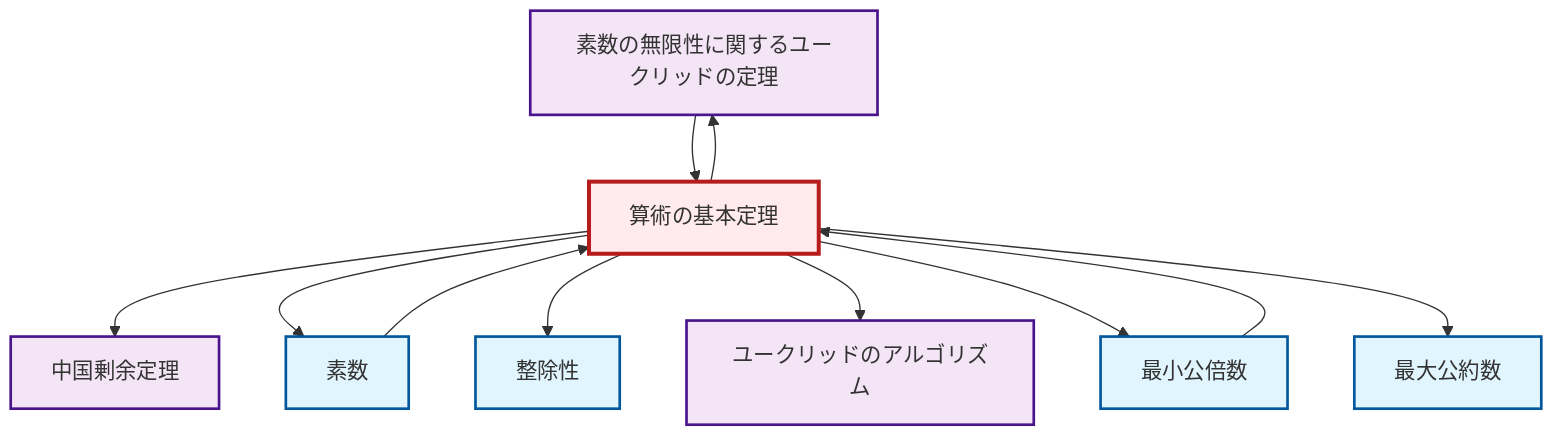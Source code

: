 graph TD
    classDef definition fill:#e1f5fe,stroke:#01579b,stroke-width:2px
    classDef theorem fill:#f3e5f5,stroke:#4a148c,stroke-width:2px
    classDef axiom fill:#fff3e0,stroke:#e65100,stroke-width:2px
    classDef example fill:#e8f5e9,stroke:#1b5e20,stroke-width:2px
    classDef current fill:#ffebee,stroke:#b71c1c,stroke-width:3px
    thm-euclid-infinitude-primes["素数の無限性に関するユークリッドの定理"]:::theorem
    def-prime["素数"]:::definition
    def-lcm["最小公倍数"]:::definition
    thm-euclidean-algorithm["ユークリッドのアルゴリズム"]:::theorem
    thm-fundamental-arithmetic["算術の基本定理"]:::theorem
    def-divisibility["整除性"]:::definition
    thm-chinese-remainder["中国剰余定理"]:::theorem
    def-gcd["最大公約数"]:::definition
    thm-fundamental-arithmetic --> thm-chinese-remainder
    thm-fundamental-arithmetic --> thm-euclid-infinitude-primes
    thm-euclid-infinitude-primes --> thm-fundamental-arithmetic
    thm-fundamental-arithmetic --> def-prime
    thm-fundamental-arithmetic --> def-divisibility
    thm-fundamental-arithmetic --> thm-euclidean-algorithm
    def-prime --> thm-fundamental-arithmetic
    def-lcm --> thm-fundamental-arithmetic
    thm-fundamental-arithmetic --> def-lcm
    thm-fundamental-arithmetic --> def-gcd
    class thm-fundamental-arithmetic current